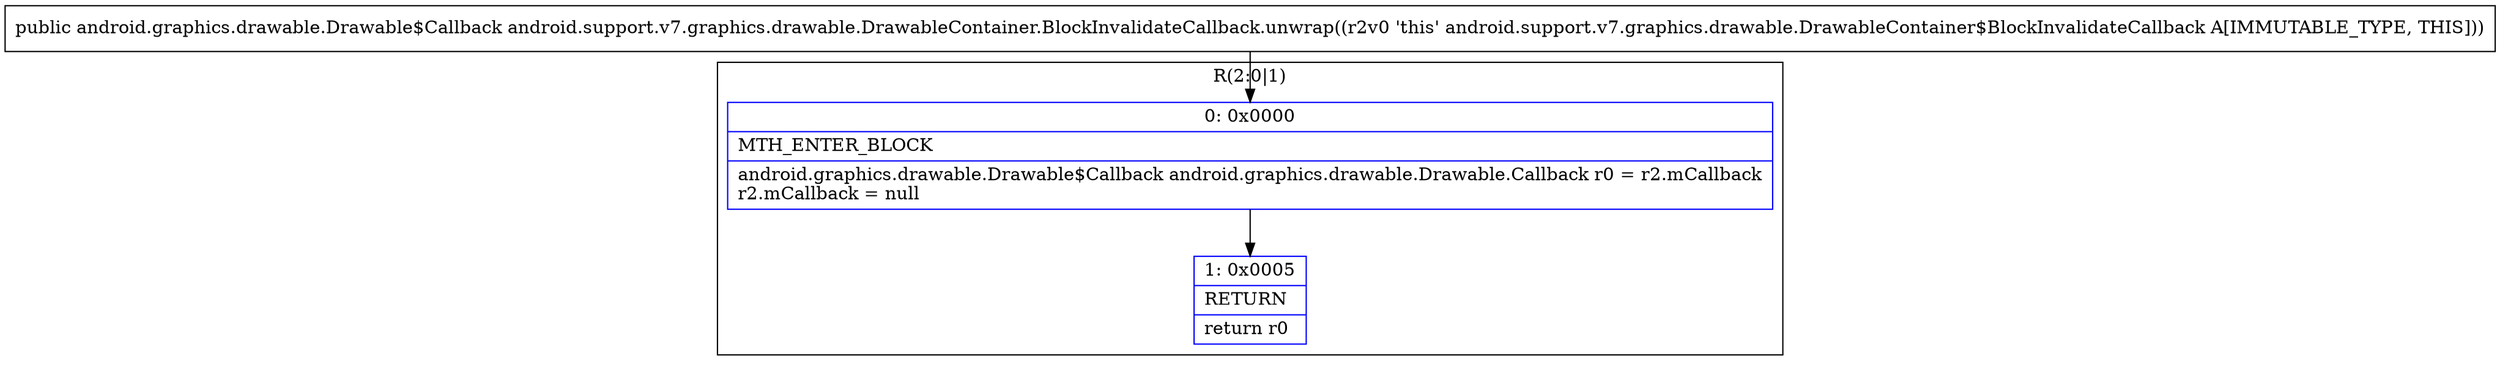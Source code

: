 digraph "CFG forandroid.support.v7.graphics.drawable.DrawableContainer.BlockInvalidateCallback.unwrap()Landroid\/graphics\/drawable\/Drawable$Callback;" {
subgraph cluster_Region_486491430 {
label = "R(2:0|1)";
node [shape=record,color=blue];
Node_0 [shape=record,label="{0\:\ 0x0000|MTH_ENTER_BLOCK\l|android.graphics.drawable.Drawable$Callback android.graphics.drawable.Drawable.Callback r0 = r2.mCallback\lr2.mCallback = null\l}"];
Node_1 [shape=record,label="{1\:\ 0x0005|RETURN\l|return r0\l}"];
}
MethodNode[shape=record,label="{public android.graphics.drawable.Drawable$Callback android.support.v7.graphics.drawable.DrawableContainer.BlockInvalidateCallback.unwrap((r2v0 'this' android.support.v7.graphics.drawable.DrawableContainer$BlockInvalidateCallback A[IMMUTABLE_TYPE, THIS])) }"];
MethodNode -> Node_0;
Node_0 -> Node_1;
}


